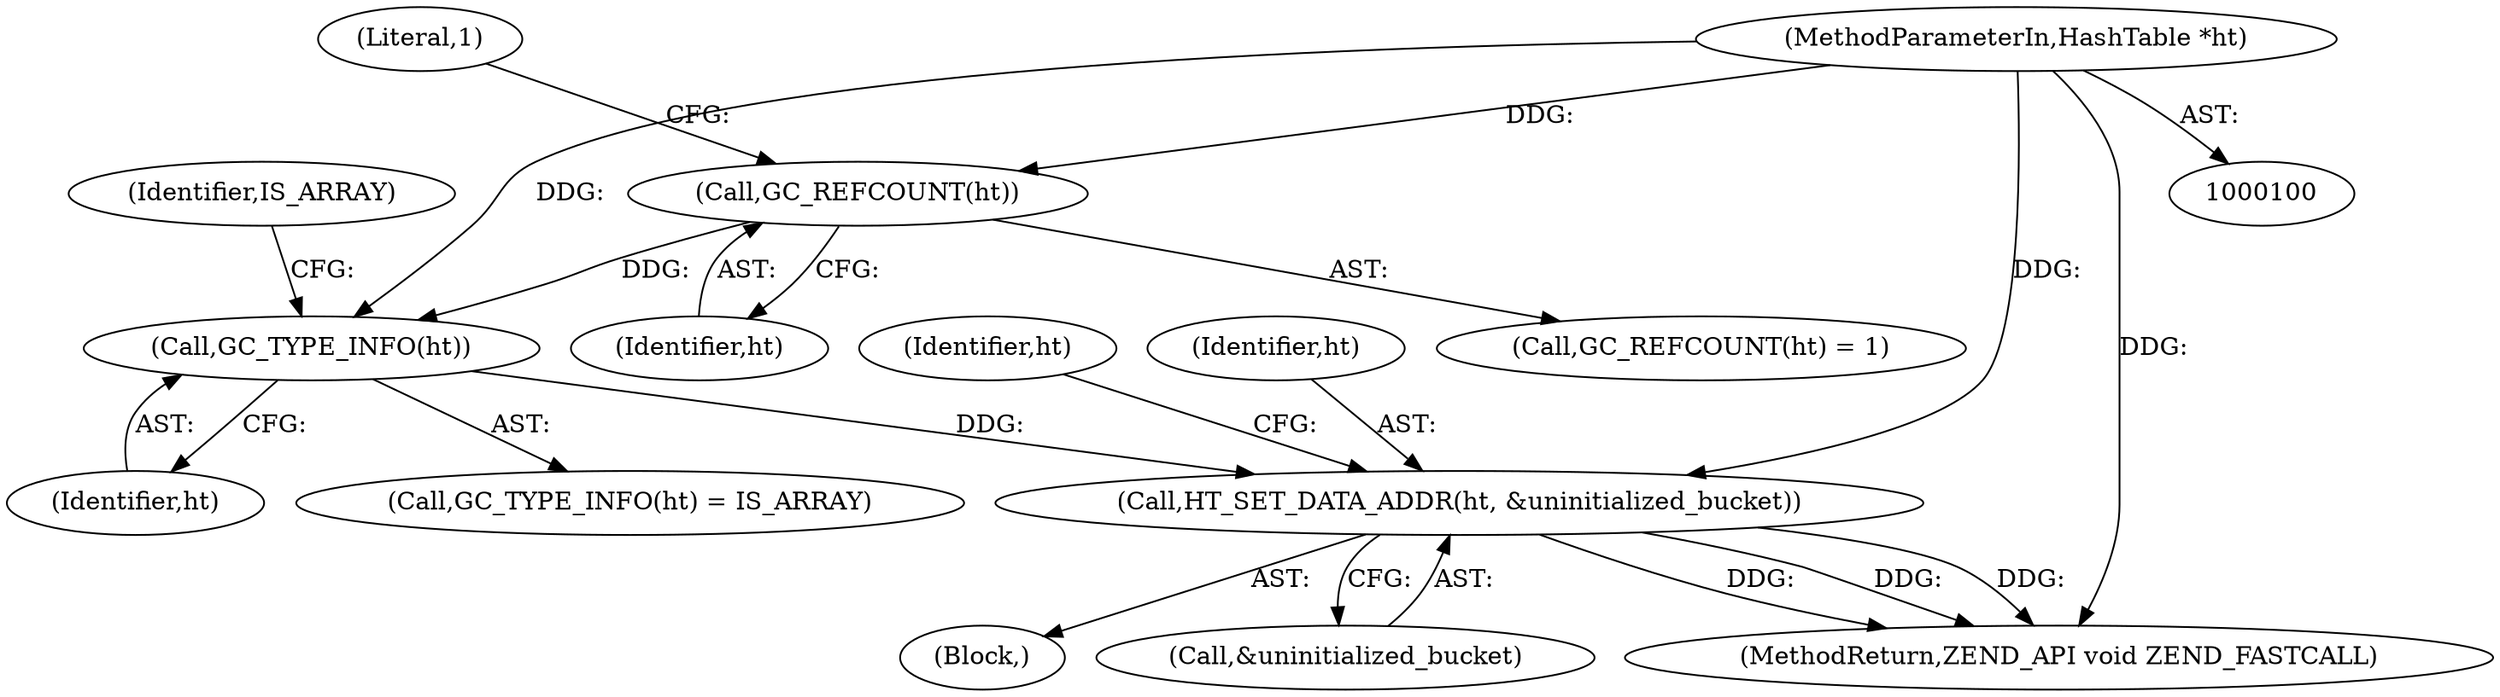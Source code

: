 digraph "0_php-src_4cc0286f2f3780abc6084bcdae5dce595daa3c12@pointer" {
"1000139" [label="(Call,HT_SET_DATA_ADDR(ht, &uninitialized_bucket))"];
"1000111" [label="(Call,GC_TYPE_INFO(ht))"];
"1000107" [label="(Call,GC_REFCOUNT(ht))"];
"1000101" [label="(MethodParameterIn,HashTable *ht)"];
"1000109" [label="(Literal,1)"];
"1000111" [label="(Call,GC_TYPE_INFO(ht))"];
"1000101" [label="(MethodParameterIn,HashTable *ht)"];
"1000113" [label="(Identifier,IS_ARRAY)"];
"1000141" [label="(Call,&uninitialized_bucket)"];
"1000145" [label="(Identifier,ht)"];
"1000140" [label="(Identifier,ht)"];
"1000106" [label="(Call,GC_REFCOUNT(ht) = 1)"];
"1000108" [label="(Identifier,ht)"];
"1000112" [label="(Identifier,ht)"];
"1000139" [label="(Call,HT_SET_DATA_ADDR(ht, &uninitialized_bucket))"];
"1000105" [label="(Block,)"];
"1000168" [label="(MethodReturn,ZEND_API void ZEND_FASTCALL)"];
"1000107" [label="(Call,GC_REFCOUNT(ht))"];
"1000110" [label="(Call,GC_TYPE_INFO(ht) = IS_ARRAY)"];
"1000139" -> "1000105"  [label="AST: "];
"1000139" -> "1000141"  [label="CFG: "];
"1000140" -> "1000139"  [label="AST: "];
"1000141" -> "1000139"  [label="AST: "];
"1000145" -> "1000139"  [label="CFG: "];
"1000139" -> "1000168"  [label="DDG: "];
"1000139" -> "1000168"  [label="DDG: "];
"1000139" -> "1000168"  [label="DDG: "];
"1000111" -> "1000139"  [label="DDG: "];
"1000101" -> "1000139"  [label="DDG: "];
"1000111" -> "1000110"  [label="AST: "];
"1000111" -> "1000112"  [label="CFG: "];
"1000112" -> "1000111"  [label="AST: "];
"1000113" -> "1000111"  [label="CFG: "];
"1000107" -> "1000111"  [label="DDG: "];
"1000101" -> "1000111"  [label="DDG: "];
"1000107" -> "1000106"  [label="AST: "];
"1000107" -> "1000108"  [label="CFG: "];
"1000108" -> "1000107"  [label="AST: "];
"1000109" -> "1000107"  [label="CFG: "];
"1000101" -> "1000107"  [label="DDG: "];
"1000101" -> "1000100"  [label="AST: "];
"1000101" -> "1000168"  [label="DDG: "];
}
